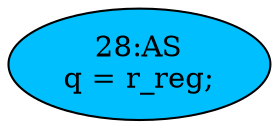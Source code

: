strict digraph "" {
	node [label="\N"];
	"28:AS"	[ast="<pyverilog.vparser.ast.Assign object at 0x7f1ee5e8c410>",
		def_var="['q']",
		fillcolor=deepskyblue,
		label="28:AS
q = r_reg;",
		statements="[]",
		style=filled,
		typ=Assign,
		use_var="['r_reg']"];
}
